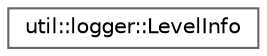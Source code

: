 digraph "Graphical Class Hierarchy"
{
 // LATEX_PDF_SIZE
  bgcolor="transparent";
  edge [fontname=Helvetica,fontsize=10,labelfontname=Helvetica,labelfontsize=10];
  node [fontname=Helvetica,fontsize=10,shape=box,height=0.2,width=0.4];
  rankdir="LR";
  Node0 [id="Node000000",label="util::logger::LevelInfo",height=0.2,width=0.4,color="grey40", fillcolor="white", style="filled",URL="$d3/dc3/classutil_1_1logger_1_1LevelInfo.html",tooltip=" "];
}
